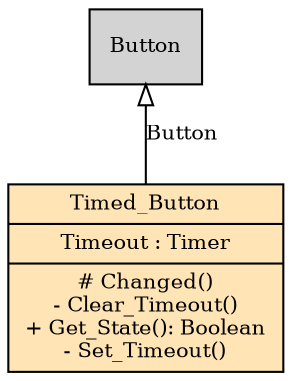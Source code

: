 digraph "Timed_Button.class" {
      graph [root=Timed_Button]
      edge [fontsize=10]
      node [shape=record, style=filled, fillcolor=lightgray, fontsize=10]

      
      Timed_Button [fillcolor=moccasin, URL="#Timed_Button", label="{Timed_Button|Timeout : Timer|# Changed()\n- Clear_Timeout()\n+ Get_State(): Boolean\n- Set_Timeout()}"]
Button [URL="#Button"]
Button -> Timed_Button [label="Button", dir=back, arrowhead=none, arrowtail=onormal, URL="#Button"]

      }
     